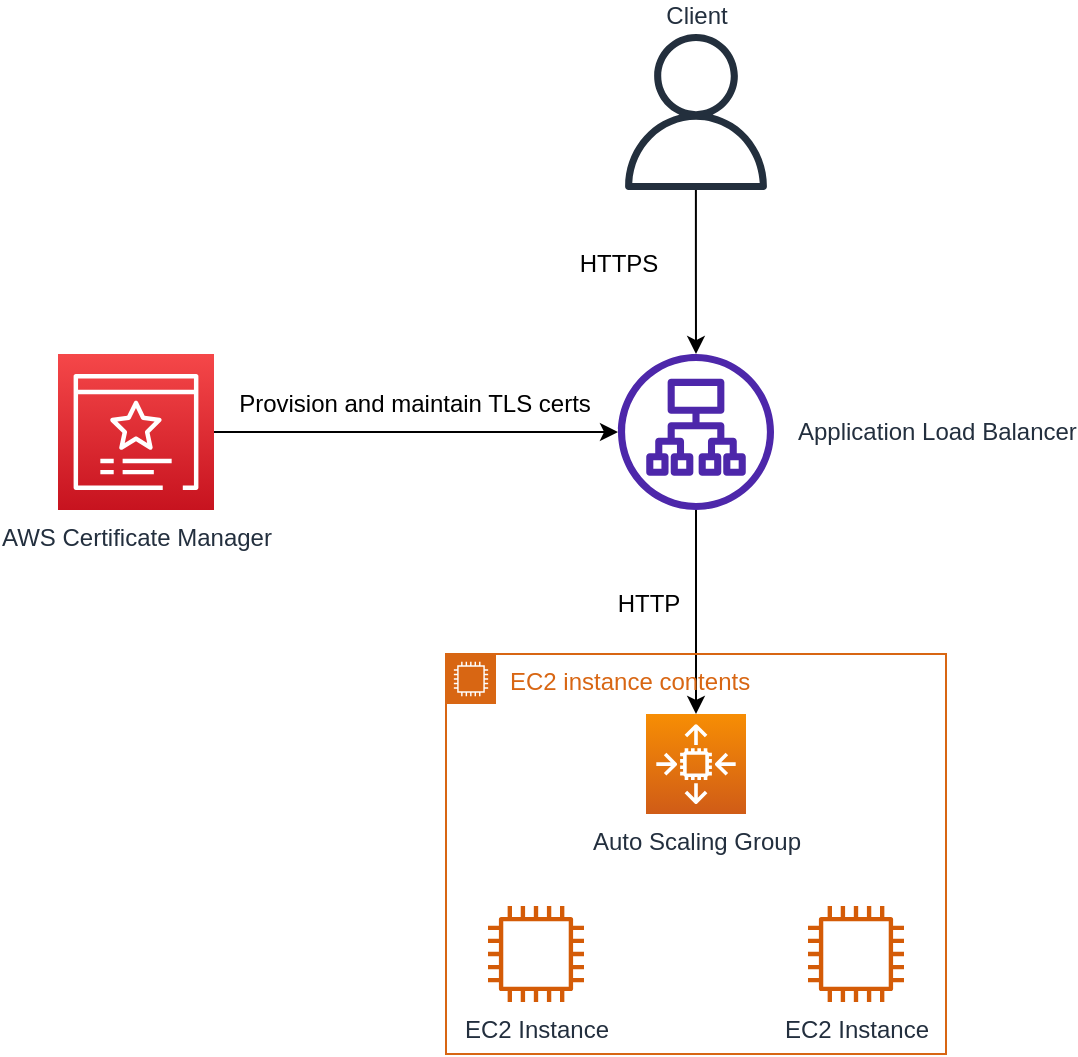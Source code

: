 <mxfile version="20.6.2" type="device"><diagram id="fWhMEq7PLrP4dbQomPZk" name="Page-1"><mxGraphModel dx="766" dy="829" grid="1" gridSize="10" guides="1" tooltips="1" connect="1" arrows="1" fold="1" page="1" pageScale="1" pageWidth="850" pageHeight="1100" math="0" shadow="0"><root><mxCell id="0"/><mxCell id="1" parent="0"/><mxCell id="wuv3t8ipkqsp7bjNL6jI-15" style="edgeStyle=orthogonalEdgeStyle;rounded=0;orthogonalLoop=1;jettySize=auto;html=1;" edge="1" parent="1" source="wuv3t8ipkqsp7bjNL6jI-2" target="wuv3t8ipkqsp7bjNL6jI-3"><mxGeometry relative="1" as="geometry"/></mxCell><mxCell id="wuv3t8ipkqsp7bjNL6jI-2" value="Client" style="sketch=0;outlineConnect=0;fontColor=#232F3E;gradientColor=none;fillColor=#232F3D;strokeColor=none;dashed=0;verticalLabelPosition=top;verticalAlign=bottom;align=center;html=1;fontSize=12;fontStyle=0;aspect=fixed;pointerEvents=1;shape=mxgraph.aws4.user;labelPosition=center;" vertex="1" parent="1"><mxGeometry x="510" y="90" width="78" height="78" as="geometry"/></mxCell><mxCell id="wuv3t8ipkqsp7bjNL6jI-21" style="edgeStyle=orthogonalEdgeStyle;rounded=0;orthogonalLoop=1;jettySize=auto;html=1;" edge="1" parent="1" source="wuv3t8ipkqsp7bjNL6jI-3" target="wuv3t8ipkqsp7bjNL6jI-5"><mxGeometry relative="1" as="geometry"/></mxCell><mxCell id="wuv3t8ipkqsp7bjNL6jI-3" value="Application Load Balancer" style="sketch=0;outlineConnect=0;fontColor=#232F3E;gradientColor=none;fillColor=#4D27AA;strokeColor=none;dashed=0;verticalLabelPosition=middle;verticalAlign=middle;align=left;html=1;fontSize=12;fontStyle=0;aspect=fixed;pointerEvents=1;shape=mxgraph.aws4.application_load_balancer;labelPosition=right;spacingLeft=10;" vertex="1" parent="1"><mxGeometry x="510" y="250" width="78" height="78" as="geometry"/></mxCell><mxCell id="wuv3t8ipkqsp7bjNL6jI-17" style="edgeStyle=orthogonalEdgeStyle;rounded=0;orthogonalLoop=1;jettySize=auto;html=1;" edge="1" parent="1" source="wuv3t8ipkqsp7bjNL6jI-4" target="wuv3t8ipkqsp7bjNL6jI-3"><mxGeometry relative="1" as="geometry"/></mxCell><mxCell id="wuv3t8ipkqsp7bjNL6jI-4" value="AWS Certificate Manager" style="sketch=0;points=[[0,0,0],[0.25,0,0],[0.5,0,0],[0.75,0,0],[1,0,0],[0,1,0],[0.25,1,0],[0.5,1,0],[0.75,1,0],[1,1,0],[0,0.25,0],[0,0.5,0],[0,0.75,0],[1,0.25,0],[1,0.5,0],[1,0.75,0]];outlineConnect=0;fontColor=#232F3E;gradientColor=#F54749;gradientDirection=north;fillColor=#C7131F;strokeColor=#ffffff;dashed=0;verticalLabelPosition=bottom;verticalAlign=top;align=center;html=1;fontSize=12;fontStyle=0;aspect=fixed;shape=mxgraph.aws4.resourceIcon;resIcon=mxgraph.aws4.certificate_manager_3;" vertex="1" parent="1"><mxGeometry x="230" y="250" width="78" height="78" as="geometry"/></mxCell><mxCell id="wuv3t8ipkqsp7bjNL6jI-7" value="EC2 instance contents" style="points=[[0,0],[0.25,0],[0.5,0],[0.75,0],[1,0],[1,0.25],[1,0.5],[1,0.75],[1,1],[0.75,1],[0.5,1],[0.25,1],[0,1],[0,0.75],[0,0.5],[0,0.25]];outlineConnect=0;gradientColor=none;html=1;whiteSpace=wrap;fontSize=12;fontStyle=0;container=1;pointerEvents=0;collapsible=0;recursiveResize=0;shape=mxgraph.aws4.group;grIcon=mxgraph.aws4.group_ec2_instance_contents;strokeColor=#D86613;fillColor=none;verticalAlign=top;align=left;spacingLeft=30;fontColor=#D86613;dashed=0;" vertex="1" parent="1"><mxGeometry x="424" y="400" width="250" height="200" as="geometry"/></mxCell><mxCell id="wuv3t8ipkqsp7bjNL6jI-20" value="EC2 Instance" style="sketch=0;outlineConnect=0;fontColor=#232F3E;gradientColor=none;fillColor=#D45B07;strokeColor=none;dashed=0;verticalLabelPosition=bottom;verticalAlign=top;align=center;html=1;fontSize=12;fontStyle=0;aspect=fixed;pointerEvents=1;shape=mxgraph.aws4.instance2;" vertex="1" parent="wuv3t8ipkqsp7bjNL6jI-7"><mxGeometry x="181" y="126" width="48" height="48" as="geometry"/></mxCell><mxCell id="wuv3t8ipkqsp7bjNL6jI-13" value="EC2 Instance" style="sketch=0;outlineConnect=0;fontColor=#232F3E;gradientColor=none;fillColor=#D45B07;strokeColor=none;dashed=0;verticalLabelPosition=bottom;verticalAlign=top;align=center;html=1;fontSize=12;fontStyle=0;aspect=fixed;pointerEvents=1;shape=mxgraph.aws4.instance2;" vertex="1" parent="wuv3t8ipkqsp7bjNL6jI-7"><mxGeometry x="21" y="126" width="48" height="48" as="geometry"/></mxCell><mxCell id="wuv3t8ipkqsp7bjNL6jI-5" value="Auto Scaling Group" style="sketch=0;points=[[0,0,0],[0.25,0,0],[0.5,0,0],[0.75,0,0],[1,0,0],[0,1,0],[0.25,1,0],[0.5,1,0],[0.75,1,0],[1,1,0],[0,0.25,0],[0,0.5,0],[0,0.75,0],[1,0.25,0],[1,0.5,0],[1,0.75,0]];outlineConnect=0;fontColor=#232F3E;gradientColor=#F78E04;gradientDirection=north;fillColor=#D05C17;strokeColor=#ffffff;dashed=0;verticalLabelPosition=bottom;verticalAlign=top;align=center;html=1;fontSize=12;fontStyle=0;aspect=fixed;shape=mxgraph.aws4.resourceIcon;resIcon=mxgraph.aws4.auto_scaling2;" vertex="1" parent="wuv3t8ipkqsp7bjNL6jI-7"><mxGeometry x="100" y="30" width="50" height="50" as="geometry"/></mxCell><mxCell id="wuv3t8ipkqsp7bjNL6jI-16" value="HTTPS" style="text;html=1;align=center;verticalAlign=middle;resizable=0;points=[];autosize=1;strokeColor=none;fillColor=none;" vertex="1" parent="1"><mxGeometry x="480" y="190" width="60" height="30" as="geometry"/></mxCell><mxCell id="wuv3t8ipkqsp7bjNL6jI-18" value="Provision and maintain TLS certs" style="text;html=1;align=center;verticalAlign=middle;resizable=0;points=[];autosize=1;strokeColor=none;fillColor=none;" vertex="1" parent="1"><mxGeometry x="308" y="260" width="200" height="30" as="geometry"/></mxCell><mxCell id="wuv3t8ipkqsp7bjNL6jI-22" value="HTTP" style="text;html=1;align=center;verticalAlign=middle;resizable=0;points=[];autosize=1;strokeColor=none;fillColor=none;" vertex="1" parent="1"><mxGeometry x="500" y="360" width="50" height="30" as="geometry"/></mxCell></root></mxGraphModel></diagram></mxfile>
